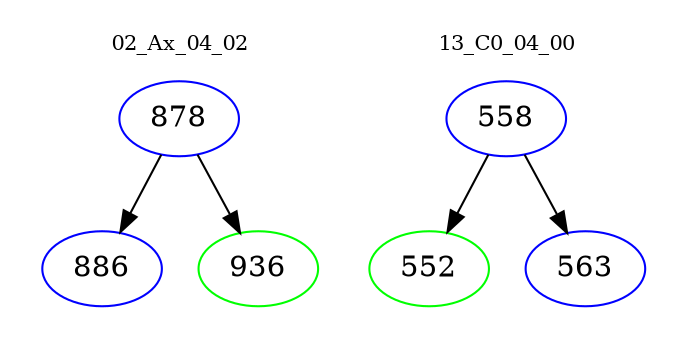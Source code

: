 digraph{
subgraph cluster_0 {
color = white
label = "02_Ax_04_02";
fontsize=10;
T0_878 [label="878", color="blue"]
T0_878 -> T0_886 [color="black"]
T0_886 [label="886", color="blue"]
T0_878 -> T0_936 [color="black"]
T0_936 [label="936", color="green"]
}
subgraph cluster_1 {
color = white
label = "13_C0_04_00";
fontsize=10;
T1_558 [label="558", color="blue"]
T1_558 -> T1_552 [color="black"]
T1_552 [label="552", color="green"]
T1_558 -> T1_563 [color="black"]
T1_563 [label="563", color="blue"]
}
}
